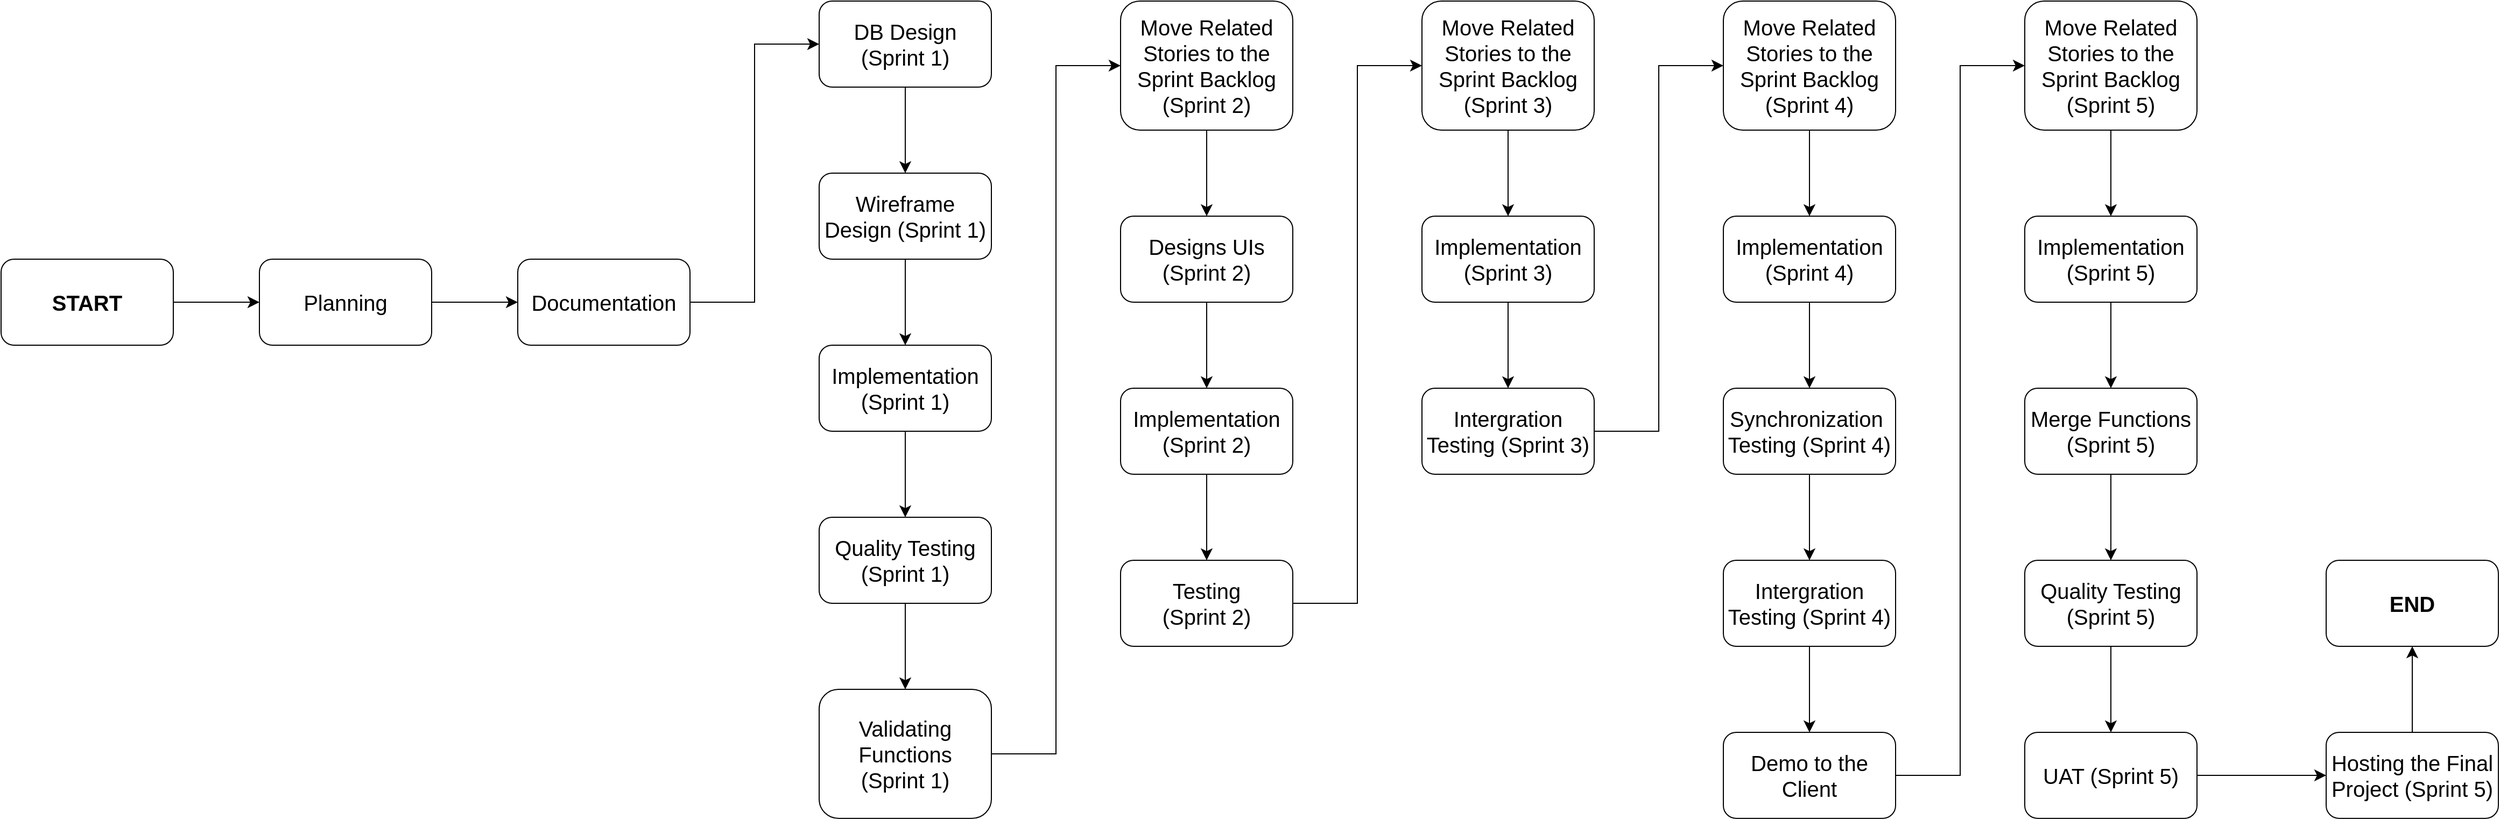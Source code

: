 <mxfile version="23.1.5" type="device">
  <diagram name="Page-1" id="0ku43eFtBuvZWrbsRM51">
    <mxGraphModel dx="2050" dy="2193" grid="1" gridSize="10" guides="1" tooltips="1" connect="1" arrows="1" fold="1" page="1" pageScale="1" pageWidth="1400" pageHeight="850" math="0" shadow="0">
      <root>
        <mxCell id="0" />
        <mxCell id="1" parent="0" />
        <mxCell id="xai9NlU3XRkAmPuaHbtp-3" style="edgeStyle=none;curved=1;rounded=0;orthogonalLoop=1;jettySize=auto;html=1;entryX=0;entryY=0.5;entryDx=0;entryDy=0;fontSize=12;startSize=8;endSize=8;" edge="1" parent="1" source="xai9NlU3XRkAmPuaHbtp-1" target="xai9NlU3XRkAmPuaHbtp-2">
          <mxGeometry relative="1" as="geometry" />
        </mxCell>
        <mxCell id="xai9NlU3XRkAmPuaHbtp-1" value="&lt;font style=&quot;font-size: 20px;&quot;&gt;&lt;b&gt;START&lt;/b&gt;&lt;/font&gt;" style="rounded=1;whiteSpace=wrap;html=1;" vertex="1" parent="1">
          <mxGeometry x="40" y="360" width="160" height="80" as="geometry" />
        </mxCell>
        <mxCell id="xai9NlU3XRkAmPuaHbtp-5" style="edgeStyle=none;curved=1;rounded=0;orthogonalLoop=1;jettySize=auto;html=1;entryX=0;entryY=0.5;entryDx=0;entryDy=0;fontSize=12;startSize=8;endSize=8;" edge="1" parent="1" source="xai9NlU3XRkAmPuaHbtp-2" target="xai9NlU3XRkAmPuaHbtp-4">
          <mxGeometry relative="1" as="geometry" />
        </mxCell>
        <mxCell id="xai9NlU3XRkAmPuaHbtp-2" value="&lt;span style=&quot;font-size: 20px;&quot;&gt;Planning&lt;/span&gt;" style="rounded=1;whiteSpace=wrap;html=1;" vertex="1" parent="1">
          <mxGeometry x="280" y="360" width="160" height="80" as="geometry" />
        </mxCell>
        <mxCell id="xai9NlU3XRkAmPuaHbtp-12" style="edgeStyle=orthogonalEdgeStyle;rounded=0;orthogonalLoop=1;jettySize=auto;html=1;entryX=0;entryY=0.5;entryDx=0;entryDy=0;fontSize=12;startSize=8;endSize=8;" edge="1" parent="1" source="xai9NlU3XRkAmPuaHbtp-4" target="xai9NlU3XRkAmPuaHbtp-6">
          <mxGeometry relative="1" as="geometry" />
        </mxCell>
        <mxCell id="xai9NlU3XRkAmPuaHbtp-4" value="&lt;span style=&quot;font-size: 20px;&quot;&gt;Documentation&lt;/span&gt;" style="rounded=1;whiteSpace=wrap;html=1;" vertex="1" parent="1">
          <mxGeometry x="520" y="360" width="160" height="80" as="geometry" />
        </mxCell>
        <mxCell id="xai9NlU3XRkAmPuaHbtp-13" style="edgeStyle=none;curved=1;rounded=0;orthogonalLoop=1;jettySize=auto;html=1;entryX=0.5;entryY=0;entryDx=0;entryDy=0;fontSize=12;startSize=8;endSize=8;" edge="1" parent="1" source="xai9NlU3XRkAmPuaHbtp-6" target="xai9NlU3XRkAmPuaHbtp-7">
          <mxGeometry relative="1" as="geometry" />
        </mxCell>
        <mxCell id="xai9NlU3XRkAmPuaHbtp-6" value="&lt;span style=&quot;font-size: 20px;&quot;&gt;DB Design (Sprint 1)&lt;/span&gt;" style="rounded=1;whiteSpace=wrap;html=1;" vertex="1" parent="1">
          <mxGeometry x="800" y="120" width="160" height="80" as="geometry" />
        </mxCell>
        <mxCell id="xai9NlU3XRkAmPuaHbtp-14" style="edgeStyle=none;curved=1;rounded=0;orthogonalLoop=1;jettySize=auto;html=1;entryX=0.5;entryY=0;entryDx=0;entryDy=0;fontSize=12;startSize=8;endSize=8;" edge="1" parent="1" source="xai9NlU3XRkAmPuaHbtp-7" target="xai9NlU3XRkAmPuaHbtp-8">
          <mxGeometry relative="1" as="geometry" />
        </mxCell>
        <mxCell id="xai9NlU3XRkAmPuaHbtp-7" value="&lt;span style=&quot;font-size: 20px;&quot;&gt;Wireframe Design (Sprint 1)&lt;/span&gt;" style="rounded=1;whiteSpace=wrap;html=1;" vertex="1" parent="1">
          <mxGeometry x="800" y="280" width="160" height="80" as="geometry" />
        </mxCell>
        <mxCell id="xai9NlU3XRkAmPuaHbtp-15" style="edgeStyle=none;curved=1;rounded=0;orthogonalLoop=1;jettySize=auto;html=1;entryX=0.5;entryY=0;entryDx=0;entryDy=0;fontSize=12;startSize=8;endSize=8;" edge="1" parent="1" source="xai9NlU3XRkAmPuaHbtp-8" target="xai9NlU3XRkAmPuaHbtp-9">
          <mxGeometry relative="1" as="geometry" />
        </mxCell>
        <mxCell id="xai9NlU3XRkAmPuaHbtp-8" value="&lt;span style=&quot;font-size: 20px;&quot;&gt;Implementation (Sprint 1)&lt;/span&gt;" style="rounded=1;whiteSpace=wrap;html=1;" vertex="1" parent="1">
          <mxGeometry x="800" y="440" width="160" height="80" as="geometry" />
        </mxCell>
        <mxCell id="xai9NlU3XRkAmPuaHbtp-16" style="edgeStyle=none;curved=1;rounded=0;orthogonalLoop=1;jettySize=auto;html=1;entryX=0.5;entryY=0;entryDx=0;entryDy=0;fontSize=12;startSize=8;endSize=8;" edge="1" parent="1" source="xai9NlU3XRkAmPuaHbtp-9" target="xai9NlU3XRkAmPuaHbtp-11">
          <mxGeometry relative="1" as="geometry" />
        </mxCell>
        <mxCell id="xai9NlU3XRkAmPuaHbtp-9" value="&lt;span style=&quot;font-size: 20px;&quot;&gt;Quality Testing (Sprint 1)&lt;/span&gt;" style="rounded=1;whiteSpace=wrap;html=1;" vertex="1" parent="1">
          <mxGeometry x="800" y="600" width="160" height="80" as="geometry" />
        </mxCell>
        <mxCell id="xai9NlU3XRkAmPuaHbtp-24" style="edgeStyle=orthogonalEdgeStyle;rounded=0;orthogonalLoop=1;jettySize=auto;html=1;entryX=0;entryY=0.5;entryDx=0;entryDy=0;fontSize=12;startSize=8;endSize=8;" edge="1" parent="1" source="xai9NlU3XRkAmPuaHbtp-11" target="xai9NlU3XRkAmPuaHbtp-17">
          <mxGeometry relative="1" as="geometry" />
        </mxCell>
        <mxCell id="xai9NlU3XRkAmPuaHbtp-11" value="&lt;span style=&quot;font-size: 20px;&quot;&gt;Validating Functions &lt;br&gt;(Sprint 1)&lt;/span&gt;" style="rounded=1;whiteSpace=wrap;html=1;" vertex="1" parent="1">
          <mxGeometry x="800" y="760" width="160" height="120" as="geometry" />
        </mxCell>
        <mxCell id="xai9NlU3XRkAmPuaHbtp-21" style="edgeStyle=none;curved=1;rounded=0;orthogonalLoop=1;jettySize=auto;html=1;entryX=0.5;entryY=0;entryDx=0;entryDy=0;fontSize=12;startSize=8;endSize=8;" edge="1" parent="1" source="xai9NlU3XRkAmPuaHbtp-17" target="xai9NlU3XRkAmPuaHbtp-18">
          <mxGeometry relative="1" as="geometry" />
        </mxCell>
        <mxCell id="xai9NlU3XRkAmPuaHbtp-17" value="&lt;span style=&quot;font-size: 20px;&quot;&gt;Move Related Stories to the Sprint Backlog (Sprint 2)&lt;/span&gt;" style="rounded=1;whiteSpace=wrap;html=1;" vertex="1" parent="1">
          <mxGeometry x="1080" y="120" width="160" height="120" as="geometry" />
        </mxCell>
        <mxCell id="xai9NlU3XRkAmPuaHbtp-22" style="edgeStyle=none;curved=1;rounded=0;orthogonalLoop=1;jettySize=auto;html=1;entryX=0.5;entryY=0;entryDx=0;entryDy=0;fontSize=12;startSize=8;endSize=8;" edge="1" parent="1" source="xai9NlU3XRkAmPuaHbtp-18" target="xai9NlU3XRkAmPuaHbtp-19">
          <mxGeometry relative="1" as="geometry" />
        </mxCell>
        <mxCell id="xai9NlU3XRkAmPuaHbtp-18" value="&lt;span style=&quot;font-size: 20px;&quot;&gt;Designs UIs (Sprint 2)&lt;/span&gt;" style="rounded=1;whiteSpace=wrap;html=1;" vertex="1" parent="1">
          <mxGeometry x="1080" y="320" width="160" height="80" as="geometry" />
        </mxCell>
        <mxCell id="xai9NlU3XRkAmPuaHbtp-23" style="edgeStyle=none;curved=1;rounded=0;orthogonalLoop=1;jettySize=auto;html=1;entryX=0.5;entryY=0;entryDx=0;entryDy=0;fontSize=12;startSize=8;endSize=8;" edge="1" parent="1" source="xai9NlU3XRkAmPuaHbtp-19" target="xai9NlU3XRkAmPuaHbtp-20">
          <mxGeometry relative="1" as="geometry" />
        </mxCell>
        <mxCell id="xai9NlU3XRkAmPuaHbtp-19" value="&lt;span style=&quot;font-size: 20px;&quot;&gt;Implementation (Sprint 2)&lt;/span&gt;" style="rounded=1;whiteSpace=wrap;html=1;" vertex="1" parent="1">
          <mxGeometry x="1080" y="480" width="160" height="80" as="geometry" />
        </mxCell>
        <mxCell id="xai9NlU3XRkAmPuaHbtp-30" style="edgeStyle=orthogonalEdgeStyle;rounded=0;orthogonalLoop=1;jettySize=auto;html=1;entryX=0;entryY=0.5;entryDx=0;entryDy=0;fontSize=12;startSize=8;endSize=8;" edge="1" parent="1" source="xai9NlU3XRkAmPuaHbtp-20" target="xai9NlU3XRkAmPuaHbtp-25">
          <mxGeometry relative="1" as="geometry" />
        </mxCell>
        <mxCell id="xai9NlU3XRkAmPuaHbtp-20" value="&lt;span style=&quot;font-size: 20px;&quot;&gt;Testing&lt;br&gt;(Sprint 2)&lt;/span&gt;" style="rounded=1;whiteSpace=wrap;html=1;" vertex="1" parent="1">
          <mxGeometry x="1080" y="640" width="160" height="80" as="geometry" />
        </mxCell>
        <mxCell id="xai9NlU3XRkAmPuaHbtp-28" style="edgeStyle=none;curved=1;rounded=0;orthogonalLoop=1;jettySize=auto;html=1;entryX=0.5;entryY=0;entryDx=0;entryDy=0;fontSize=12;startSize=8;endSize=8;" edge="1" parent="1" source="xai9NlU3XRkAmPuaHbtp-25" target="xai9NlU3XRkAmPuaHbtp-26">
          <mxGeometry relative="1" as="geometry" />
        </mxCell>
        <mxCell id="xai9NlU3XRkAmPuaHbtp-25" value="&lt;span style=&quot;font-size: 20px;&quot;&gt;Move Related Stories to the Sprint Backlog (Sprint 3)&lt;/span&gt;" style="rounded=1;whiteSpace=wrap;html=1;" vertex="1" parent="1">
          <mxGeometry x="1360" y="120" width="160" height="120" as="geometry" />
        </mxCell>
        <mxCell id="xai9NlU3XRkAmPuaHbtp-29" style="edgeStyle=none;curved=1;rounded=0;orthogonalLoop=1;jettySize=auto;html=1;entryX=0.5;entryY=0;entryDx=0;entryDy=0;fontSize=12;startSize=8;endSize=8;" edge="1" parent="1" source="xai9NlU3XRkAmPuaHbtp-26" target="xai9NlU3XRkAmPuaHbtp-27">
          <mxGeometry relative="1" as="geometry" />
        </mxCell>
        <mxCell id="xai9NlU3XRkAmPuaHbtp-26" value="&lt;span style=&quot;font-size: 20px;&quot;&gt;Implementation (Sprint 3)&lt;/span&gt;" style="rounded=1;whiteSpace=wrap;html=1;" vertex="1" parent="1">
          <mxGeometry x="1360" y="320" width="160" height="80" as="geometry" />
        </mxCell>
        <mxCell id="xai9NlU3XRkAmPuaHbtp-38" style="edgeStyle=orthogonalEdgeStyle;rounded=0;orthogonalLoop=1;jettySize=auto;html=1;entryX=0;entryY=0.5;entryDx=0;entryDy=0;fontSize=12;startSize=8;endSize=8;" edge="1" parent="1" source="xai9NlU3XRkAmPuaHbtp-27" target="xai9NlU3XRkAmPuaHbtp-31">
          <mxGeometry relative="1" as="geometry" />
        </mxCell>
        <mxCell id="xai9NlU3XRkAmPuaHbtp-27" value="&lt;span style=&quot;font-size: 20px;&quot;&gt;Intergration Testing (Sprint 3)&lt;/span&gt;" style="rounded=1;whiteSpace=wrap;html=1;" vertex="1" parent="1">
          <mxGeometry x="1360" y="480" width="160" height="80" as="geometry" />
        </mxCell>
        <mxCell id="xai9NlU3XRkAmPuaHbtp-35" style="edgeStyle=none;curved=1;rounded=0;orthogonalLoop=1;jettySize=auto;html=1;entryX=0.5;entryY=0;entryDx=0;entryDy=0;fontSize=12;startSize=8;endSize=8;" edge="1" parent="1" source="xai9NlU3XRkAmPuaHbtp-31" target="xai9NlU3XRkAmPuaHbtp-32">
          <mxGeometry relative="1" as="geometry" />
        </mxCell>
        <mxCell id="xai9NlU3XRkAmPuaHbtp-31" value="&lt;span style=&quot;font-size: 20px;&quot;&gt;Move Related Stories to the Sprint Backlog (Sprint 4)&lt;/span&gt;" style="rounded=1;whiteSpace=wrap;html=1;" vertex="1" parent="1">
          <mxGeometry x="1640" y="120" width="160" height="120" as="geometry" />
        </mxCell>
        <mxCell id="xai9NlU3XRkAmPuaHbtp-36" style="edgeStyle=none;curved=1;rounded=0;orthogonalLoop=1;jettySize=auto;html=1;entryX=0.5;entryY=0;entryDx=0;entryDy=0;fontSize=12;startSize=8;endSize=8;" edge="1" parent="1" source="xai9NlU3XRkAmPuaHbtp-32" target="xai9NlU3XRkAmPuaHbtp-33">
          <mxGeometry relative="1" as="geometry" />
        </mxCell>
        <mxCell id="xai9NlU3XRkAmPuaHbtp-32" value="&lt;span style=&quot;font-size: 20px;&quot;&gt;Implementation (Sprint 4)&lt;/span&gt;" style="rounded=1;whiteSpace=wrap;html=1;" vertex="1" parent="1">
          <mxGeometry x="1640" y="320" width="160" height="80" as="geometry" />
        </mxCell>
        <mxCell id="xai9NlU3XRkAmPuaHbtp-37" style="edgeStyle=none;curved=1;rounded=0;orthogonalLoop=1;jettySize=auto;html=1;entryX=0.5;entryY=0;entryDx=0;entryDy=0;fontSize=12;startSize=8;endSize=8;" edge="1" parent="1" source="xai9NlU3XRkAmPuaHbtp-33" target="xai9NlU3XRkAmPuaHbtp-34">
          <mxGeometry relative="1" as="geometry" />
        </mxCell>
        <mxCell id="xai9NlU3XRkAmPuaHbtp-33" value="&lt;font style=&quot;font-size: 20px;&quot;&gt;Synchronization&lt;/font&gt;&lt;span style=&quot;font-size: 20px;&quot;&gt;&amp;nbsp;&lt;br&gt;Testing (Sprint 4)&lt;/span&gt;" style="rounded=1;whiteSpace=wrap;html=1;" vertex="1" parent="1">
          <mxGeometry x="1640" y="480" width="160" height="80" as="geometry" />
        </mxCell>
        <mxCell id="xai9NlU3XRkAmPuaHbtp-54" style="edgeStyle=none;curved=1;rounded=0;orthogonalLoop=1;jettySize=auto;html=1;entryX=0.5;entryY=0;entryDx=0;entryDy=0;fontSize=12;startSize=8;endSize=8;" edge="1" parent="1" source="xai9NlU3XRkAmPuaHbtp-34" target="xai9NlU3XRkAmPuaHbtp-53">
          <mxGeometry relative="1" as="geometry" />
        </mxCell>
        <mxCell id="xai9NlU3XRkAmPuaHbtp-34" value="&lt;span style=&quot;font-size: 20px;&quot;&gt;Intergration Testing (Sprint 4)&lt;/span&gt;" style="rounded=1;whiteSpace=wrap;html=1;" vertex="1" parent="1">
          <mxGeometry x="1640" y="640" width="160" height="80" as="geometry" />
        </mxCell>
        <mxCell id="xai9NlU3XRkAmPuaHbtp-44" style="edgeStyle=none;curved=1;rounded=0;orthogonalLoop=1;jettySize=auto;html=1;fontSize=12;startSize=8;endSize=8;" edge="1" parent="1" source="xai9NlU3XRkAmPuaHbtp-39" target="xai9NlU3XRkAmPuaHbtp-40">
          <mxGeometry relative="1" as="geometry" />
        </mxCell>
        <mxCell id="xai9NlU3XRkAmPuaHbtp-39" value="&lt;span style=&quot;font-size: 20px;&quot;&gt;Move Related Stories to the Sprint Backlog (Sprint 5)&lt;/span&gt;" style="rounded=1;whiteSpace=wrap;html=1;" vertex="1" parent="1">
          <mxGeometry x="1920" y="120" width="160" height="120" as="geometry" />
        </mxCell>
        <mxCell id="xai9NlU3XRkAmPuaHbtp-45" style="edgeStyle=none;curved=1;rounded=0;orthogonalLoop=1;jettySize=auto;html=1;entryX=0.5;entryY=0;entryDx=0;entryDy=0;fontSize=12;startSize=8;endSize=8;" edge="1" parent="1" source="xai9NlU3XRkAmPuaHbtp-40" target="xai9NlU3XRkAmPuaHbtp-41">
          <mxGeometry relative="1" as="geometry" />
        </mxCell>
        <mxCell id="xai9NlU3XRkAmPuaHbtp-40" value="&lt;span style=&quot;font-size: 20px;&quot;&gt;Implementation (Sprint 5)&lt;/span&gt;" style="rounded=1;whiteSpace=wrap;html=1;" vertex="1" parent="1">
          <mxGeometry x="1920" y="320" width="160" height="80" as="geometry" />
        </mxCell>
        <mxCell id="xai9NlU3XRkAmPuaHbtp-46" style="edgeStyle=none;curved=1;rounded=0;orthogonalLoop=1;jettySize=auto;html=1;entryX=0.5;entryY=0;entryDx=0;entryDy=0;fontSize=12;startSize=8;endSize=8;" edge="1" parent="1" source="xai9NlU3XRkAmPuaHbtp-41" target="xai9NlU3XRkAmPuaHbtp-42">
          <mxGeometry relative="1" as="geometry" />
        </mxCell>
        <mxCell id="xai9NlU3XRkAmPuaHbtp-41" value="&lt;span style=&quot;font-size: 20px;&quot;&gt;Merge Functions (Sprint 5)&lt;/span&gt;" style="rounded=1;whiteSpace=wrap;html=1;" vertex="1" parent="1">
          <mxGeometry x="1920" y="480" width="160" height="80" as="geometry" />
        </mxCell>
        <mxCell id="xai9NlU3XRkAmPuaHbtp-47" style="edgeStyle=none;curved=1;rounded=0;orthogonalLoop=1;jettySize=auto;html=1;entryX=0.5;entryY=0;entryDx=0;entryDy=0;fontSize=12;startSize=8;endSize=8;" edge="1" parent="1" source="xai9NlU3XRkAmPuaHbtp-42" target="xai9NlU3XRkAmPuaHbtp-43">
          <mxGeometry relative="1" as="geometry" />
        </mxCell>
        <mxCell id="xai9NlU3XRkAmPuaHbtp-42" value="&lt;span style=&quot;font-size: 20px;&quot;&gt;Quality Testing (Sprint 5)&lt;/span&gt;" style="rounded=1;whiteSpace=wrap;html=1;" vertex="1" parent="1">
          <mxGeometry x="1920" y="640" width="160" height="80" as="geometry" />
        </mxCell>
        <mxCell id="xai9NlU3XRkAmPuaHbtp-51" style="edgeStyle=none;curved=1;rounded=0;orthogonalLoop=1;jettySize=auto;html=1;entryX=0;entryY=0.5;entryDx=0;entryDy=0;fontSize=12;startSize=8;endSize=8;" edge="1" parent="1" source="xai9NlU3XRkAmPuaHbtp-43" target="xai9NlU3XRkAmPuaHbtp-50">
          <mxGeometry relative="1" as="geometry" />
        </mxCell>
        <mxCell id="xai9NlU3XRkAmPuaHbtp-43" value="&lt;span style=&quot;font-size: 20px;&quot;&gt;UAT (Sprint 5)&lt;/span&gt;" style="rounded=1;whiteSpace=wrap;html=1;" vertex="1" parent="1">
          <mxGeometry x="1920" y="800" width="160" height="80" as="geometry" />
        </mxCell>
        <mxCell id="xai9NlU3XRkAmPuaHbtp-49" value="&lt;span style=&quot;font-size: 20px;&quot;&gt;&lt;b&gt;END&lt;/b&gt;&lt;/span&gt;" style="rounded=1;whiteSpace=wrap;html=1;" vertex="1" parent="1">
          <mxGeometry x="2200" y="640" width="160" height="80" as="geometry" />
        </mxCell>
        <mxCell id="xai9NlU3XRkAmPuaHbtp-52" style="edgeStyle=none;curved=1;rounded=0;orthogonalLoop=1;jettySize=auto;html=1;entryX=0.5;entryY=1;entryDx=0;entryDy=0;fontSize=12;startSize=8;endSize=8;" edge="1" parent="1" source="xai9NlU3XRkAmPuaHbtp-50" target="xai9NlU3XRkAmPuaHbtp-49">
          <mxGeometry relative="1" as="geometry" />
        </mxCell>
        <mxCell id="xai9NlU3XRkAmPuaHbtp-50" value="&lt;span style=&quot;font-size: 20px;&quot;&gt;Hosting the Final Project (Sprint 5)&lt;/span&gt;" style="rounded=1;whiteSpace=wrap;html=1;" vertex="1" parent="1">
          <mxGeometry x="2200" y="800" width="160" height="80" as="geometry" />
        </mxCell>
        <mxCell id="xai9NlU3XRkAmPuaHbtp-55" style="edgeStyle=orthogonalEdgeStyle;rounded=0;orthogonalLoop=1;jettySize=auto;html=1;entryX=0;entryY=0.5;entryDx=0;entryDy=0;fontSize=12;startSize=8;endSize=8;" edge="1" parent="1" source="xai9NlU3XRkAmPuaHbtp-53" target="xai9NlU3XRkAmPuaHbtp-39">
          <mxGeometry relative="1" as="geometry" />
        </mxCell>
        <mxCell id="xai9NlU3XRkAmPuaHbtp-53" value="&lt;span style=&quot;font-size: 20px;&quot;&gt;Demo to the Client&lt;/span&gt;" style="rounded=1;whiteSpace=wrap;html=1;" vertex="1" parent="1">
          <mxGeometry x="1640" y="800" width="160" height="80" as="geometry" />
        </mxCell>
      </root>
    </mxGraphModel>
  </diagram>
</mxfile>
